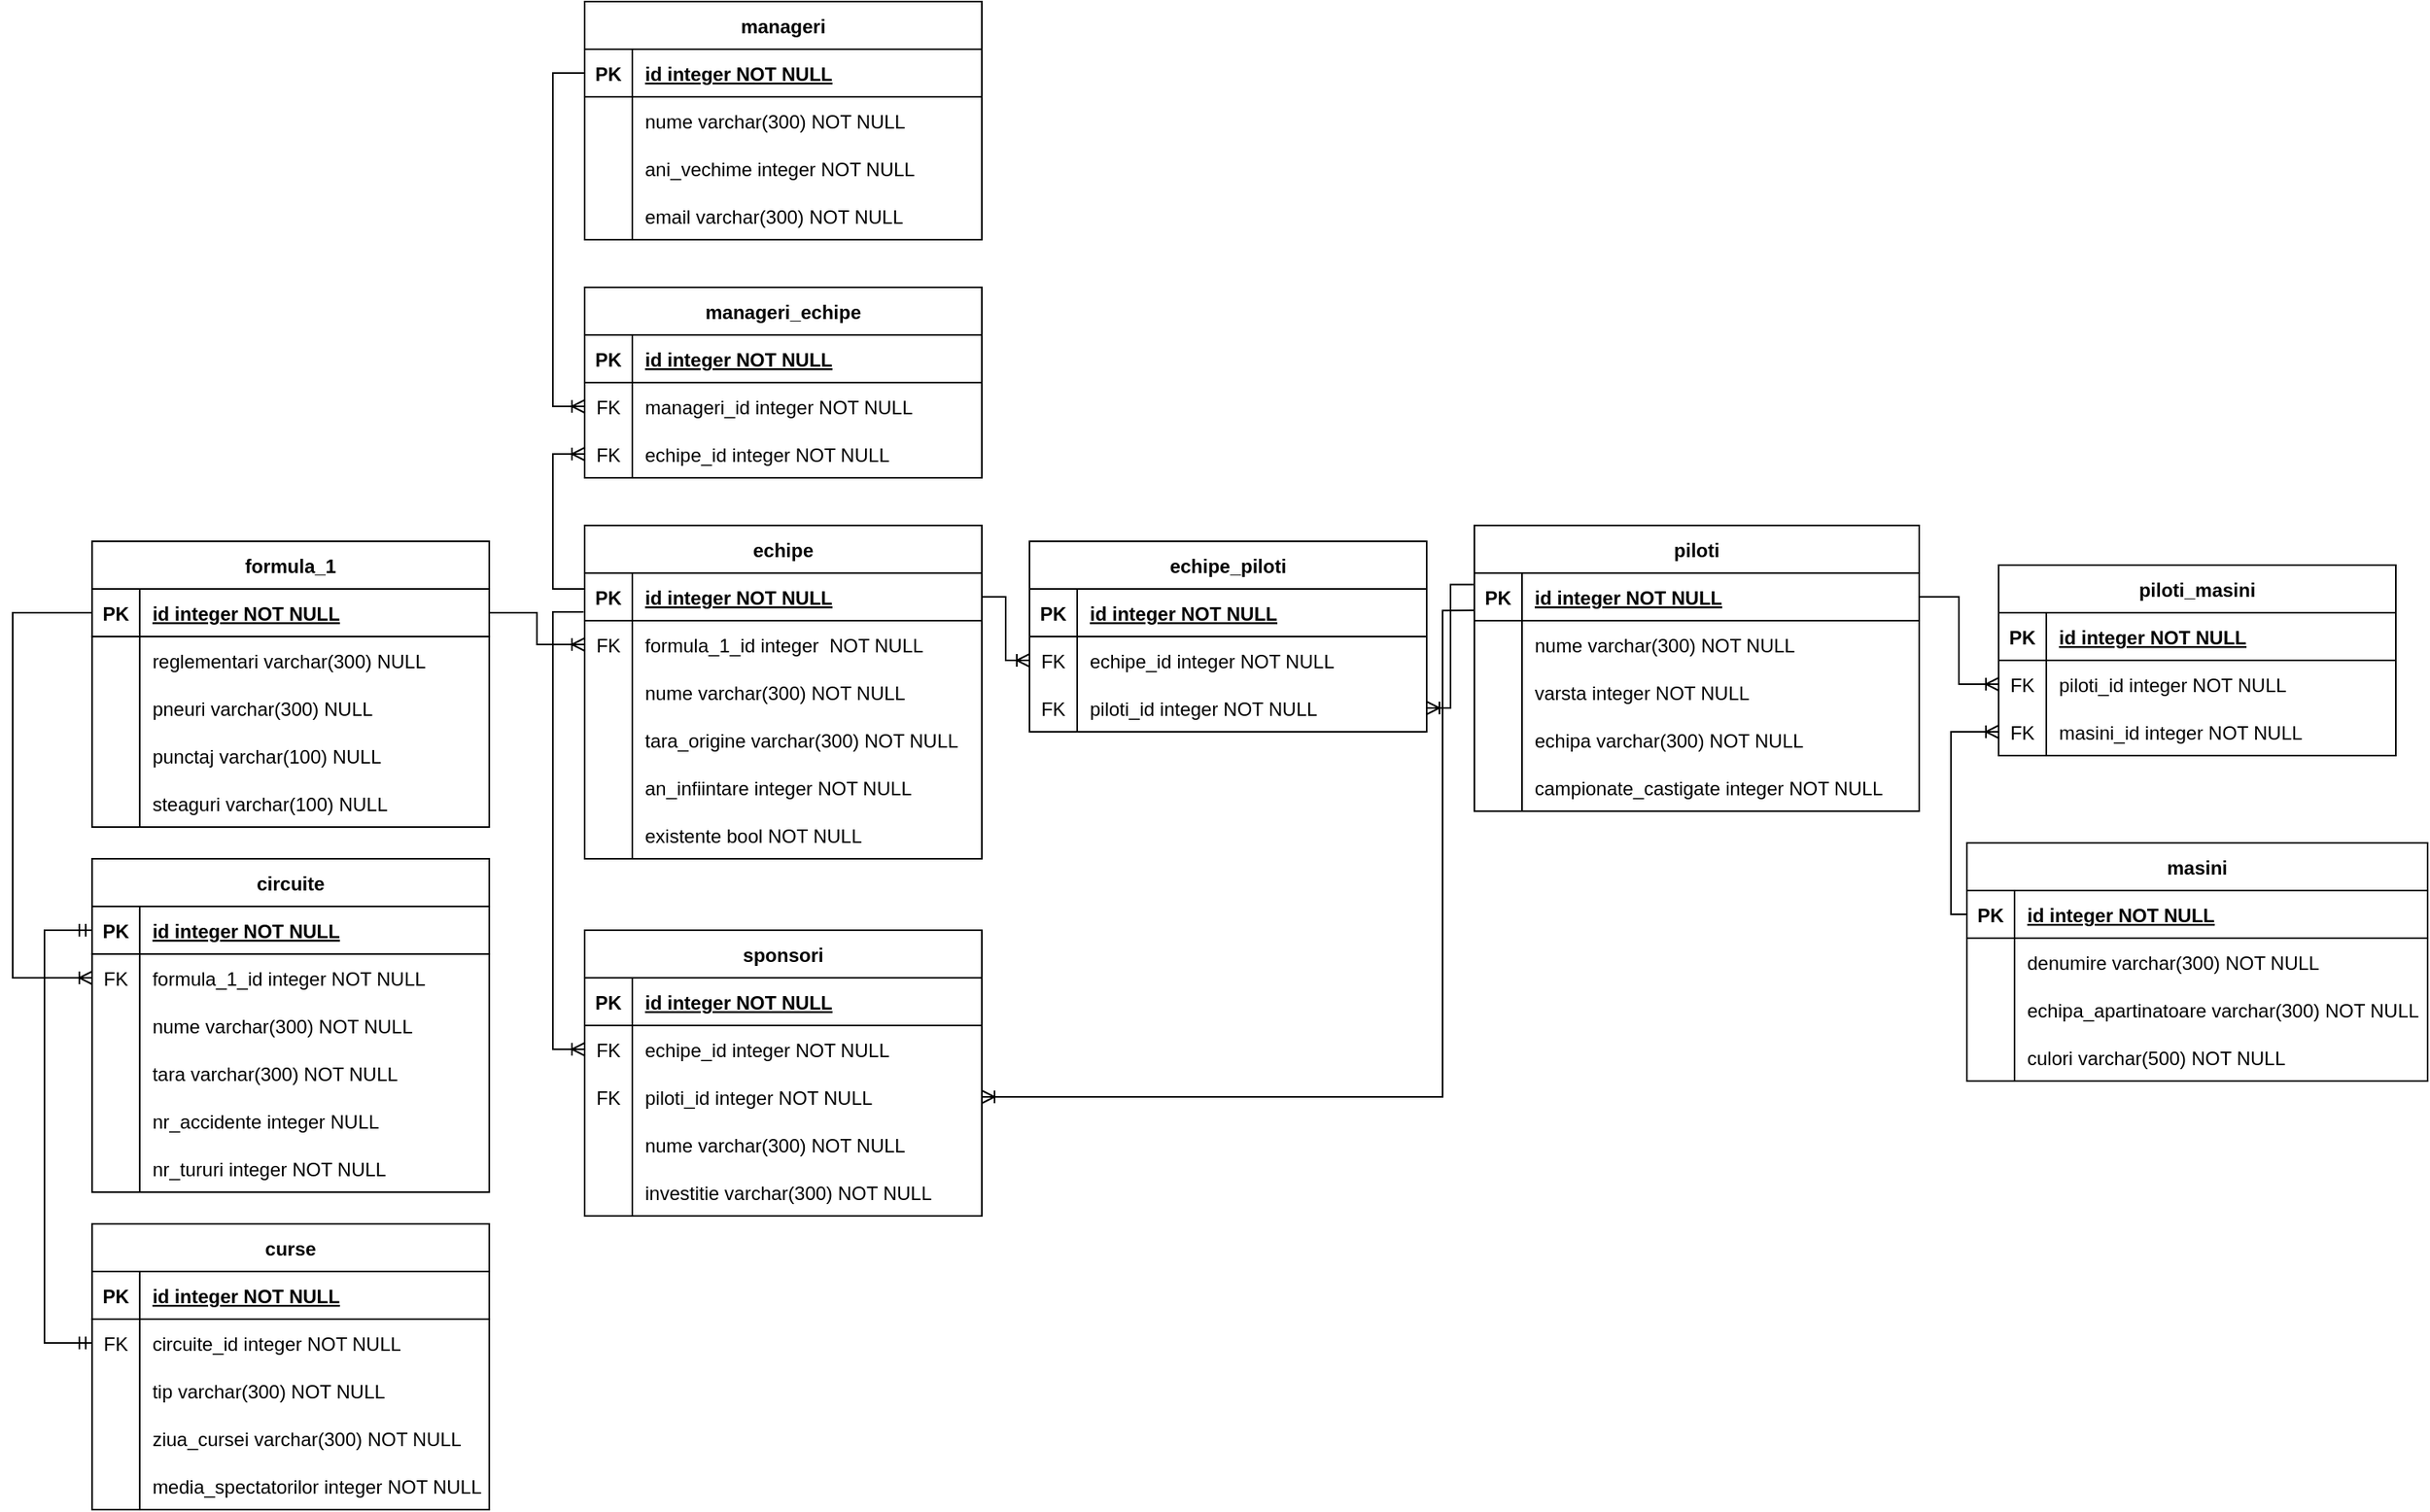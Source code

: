 <mxfile version="22.1.18" type="github">
  <diagram id="R2lEEEUBdFMjLlhIrx00" name="Page-1">
    <mxGraphModel dx="1900" dy="1657" grid="1" gridSize="10" guides="1" tooltips="1" connect="1" arrows="1" fold="1" page="1" pageScale="1" pageWidth="850" pageHeight="1100" math="0" shadow="0" extFonts="Permanent Marker^https://fonts.googleapis.com/css?family=Permanent+Marker">
      <root>
        <mxCell id="0" />
        <mxCell id="1" parent="0" />
        <mxCell id="C-vyLk0tnHw3VtMMgP7b-23" value="formula_1" style="shape=table;startSize=30;container=1;collapsible=1;childLayout=tableLayout;fixedRows=1;rowLines=0;fontStyle=1;align=center;resizeLast=1;" parent="1" vertex="1">
          <mxGeometry x="-30.06" y="40" width="250" height="180" as="geometry" />
        </mxCell>
        <mxCell id="C-vyLk0tnHw3VtMMgP7b-24" value="" style="shape=partialRectangle;collapsible=0;dropTarget=0;pointerEvents=0;fillColor=none;points=[[0,0.5],[1,0.5]];portConstraint=eastwest;top=0;left=0;right=0;bottom=1;" parent="C-vyLk0tnHw3VtMMgP7b-23" vertex="1">
          <mxGeometry y="30" width="250" height="30" as="geometry" />
        </mxCell>
        <mxCell id="C-vyLk0tnHw3VtMMgP7b-25" value="PK" style="shape=partialRectangle;overflow=hidden;connectable=0;fillColor=none;top=0;left=0;bottom=0;right=0;fontStyle=1;" parent="C-vyLk0tnHw3VtMMgP7b-24" vertex="1">
          <mxGeometry width="30" height="30" as="geometry">
            <mxRectangle width="30" height="30" as="alternateBounds" />
          </mxGeometry>
        </mxCell>
        <mxCell id="C-vyLk0tnHw3VtMMgP7b-26" value="id integer NOT NULL" style="shape=partialRectangle;overflow=hidden;connectable=0;fillColor=none;top=0;left=0;bottom=0;right=0;align=left;spacingLeft=6;fontStyle=5;" parent="C-vyLk0tnHw3VtMMgP7b-24" vertex="1">
          <mxGeometry x="30" width="220" height="30" as="geometry">
            <mxRectangle width="220" height="30" as="alternateBounds" />
          </mxGeometry>
        </mxCell>
        <mxCell id="C-vyLk0tnHw3VtMMgP7b-27" value="" style="shape=partialRectangle;collapsible=0;dropTarget=0;pointerEvents=0;fillColor=none;points=[[0,0.5],[1,0.5]];portConstraint=eastwest;top=0;left=0;right=0;bottom=0;" parent="C-vyLk0tnHw3VtMMgP7b-23" vertex="1">
          <mxGeometry y="60" width="250" height="30" as="geometry" />
        </mxCell>
        <mxCell id="C-vyLk0tnHw3VtMMgP7b-28" value="" style="shape=partialRectangle;overflow=hidden;connectable=0;fillColor=none;top=0;left=0;bottom=0;right=0;" parent="C-vyLk0tnHw3VtMMgP7b-27" vertex="1">
          <mxGeometry width="30" height="30" as="geometry">
            <mxRectangle width="30" height="30" as="alternateBounds" />
          </mxGeometry>
        </mxCell>
        <mxCell id="C-vyLk0tnHw3VtMMgP7b-29" value="reglementari varchar(300) NULL" style="shape=partialRectangle;overflow=hidden;connectable=0;fillColor=none;top=0;left=0;bottom=0;right=0;align=left;spacingLeft=6;" parent="C-vyLk0tnHw3VtMMgP7b-27" vertex="1">
          <mxGeometry x="30" width="220" height="30" as="geometry">
            <mxRectangle width="220" height="30" as="alternateBounds" />
          </mxGeometry>
        </mxCell>
        <mxCell id="l8bqu9o9JhWlmnNpNEWK-71" value="" style="shape=partialRectangle;collapsible=0;dropTarget=0;pointerEvents=0;fillColor=none;points=[[0,0.5],[1,0.5]];portConstraint=eastwest;top=0;left=0;right=0;bottom=0;" parent="C-vyLk0tnHw3VtMMgP7b-23" vertex="1">
          <mxGeometry y="90" width="250" height="30" as="geometry" />
        </mxCell>
        <mxCell id="l8bqu9o9JhWlmnNpNEWK-72" value="" style="shape=partialRectangle;overflow=hidden;connectable=0;fillColor=none;top=0;left=0;bottom=0;right=0;" parent="l8bqu9o9JhWlmnNpNEWK-71" vertex="1">
          <mxGeometry width="30" height="30" as="geometry">
            <mxRectangle width="30" height="30" as="alternateBounds" />
          </mxGeometry>
        </mxCell>
        <mxCell id="l8bqu9o9JhWlmnNpNEWK-73" value="pneuri varchar(300) NULL" style="shape=partialRectangle;overflow=hidden;connectable=0;fillColor=none;top=0;left=0;bottom=0;right=0;align=left;spacingLeft=6;" parent="l8bqu9o9JhWlmnNpNEWK-71" vertex="1">
          <mxGeometry x="30" width="220" height="30" as="geometry">
            <mxRectangle width="220" height="30" as="alternateBounds" />
          </mxGeometry>
        </mxCell>
        <mxCell id="l8bqu9o9JhWlmnNpNEWK-74" value="" style="shape=partialRectangle;collapsible=0;dropTarget=0;pointerEvents=0;fillColor=none;points=[[0,0.5],[1,0.5]];portConstraint=eastwest;top=0;left=0;right=0;bottom=0;" parent="C-vyLk0tnHw3VtMMgP7b-23" vertex="1">
          <mxGeometry y="120" width="250" height="30" as="geometry" />
        </mxCell>
        <mxCell id="l8bqu9o9JhWlmnNpNEWK-75" value="" style="shape=partialRectangle;overflow=hidden;connectable=0;fillColor=none;top=0;left=0;bottom=0;right=0;" parent="l8bqu9o9JhWlmnNpNEWK-74" vertex="1">
          <mxGeometry width="30" height="30" as="geometry">
            <mxRectangle width="30" height="30" as="alternateBounds" />
          </mxGeometry>
        </mxCell>
        <mxCell id="l8bqu9o9JhWlmnNpNEWK-76" value="punctaj varchar(100) NULL" style="shape=partialRectangle;overflow=hidden;connectable=0;fillColor=none;top=0;left=0;bottom=0;right=0;align=left;spacingLeft=6;" parent="l8bqu9o9JhWlmnNpNEWK-74" vertex="1">
          <mxGeometry x="30" width="220" height="30" as="geometry">
            <mxRectangle width="220" height="30" as="alternateBounds" />
          </mxGeometry>
        </mxCell>
        <mxCell id="Rph2qDphabY_W-OpgH3--1" value="" style="shape=partialRectangle;collapsible=0;dropTarget=0;pointerEvents=0;fillColor=none;points=[[0,0.5],[1,0.5]];portConstraint=eastwest;top=0;left=0;right=0;bottom=0;" vertex="1" parent="C-vyLk0tnHw3VtMMgP7b-23">
          <mxGeometry y="150" width="250" height="30" as="geometry" />
        </mxCell>
        <mxCell id="Rph2qDphabY_W-OpgH3--2" value="" style="shape=partialRectangle;overflow=hidden;connectable=0;fillColor=none;top=0;left=0;bottom=0;right=0;" vertex="1" parent="Rph2qDphabY_W-OpgH3--1">
          <mxGeometry width="30" height="30" as="geometry">
            <mxRectangle width="30" height="30" as="alternateBounds" />
          </mxGeometry>
        </mxCell>
        <mxCell id="Rph2qDphabY_W-OpgH3--3" value="steaguri varchar(100) NULL" style="shape=partialRectangle;overflow=hidden;connectable=0;fillColor=none;top=0;left=0;bottom=0;right=0;align=left;spacingLeft=6;" vertex="1" parent="Rph2qDphabY_W-OpgH3--1">
          <mxGeometry x="30" width="220" height="30" as="geometry">
            <mxRectangle width="220" height="30" as="alternateBounds" />
          </mxGeometry>
        </mxCell>
        <mxCell id="l8bqu9o9JhWlmnNpNEWK-1" value="echipe" style="shape=table;startSize=30;container=1;collapsible=1;childLayout=tableLayout;fixedRows=1;rowLines=0;fontStyle=1;align=center;resizeLast=1;fillColor=none;" parent="1" vertex="1">
          <mxGeometry x="280" y="30" width="250" height="210" as="geometry" />
        </mxCell>
        <mxCell id="l8bqu9o9JhWlmnNpNEWK-2" value="" style="shape=partialRectangle;collapsible=0;dropTarget=0;pointerEvents=0;fillColor=none;points=[[0,0.5],[1,0.5]];portConstraint=eastwest;top=0;left=0;right=0;bottom=1;" parent="l8bqu9o9JhWlmnNpNEWK-1" vertex="1">
          <mxGeometry y="30" width="250" height="30" as="geometry" />
        </mxCell>
        <mxCell id="l8bqu9o9JhWlmnNpNEWK-3" value="PK" style="shape=partialRectangle;overflow=hidden;connectable=0;fillColor=none;top=0;left=0;bottom=0;right=0;fontStyle=1;" parent="l8bqu9o9JhWlmnNpNEWK-2" vertex="1">
          <mxGeometry width="30" height="30" as="geometry">
            <mxRectangle width="30" height="30" as="alternateBounds" />
          </mxGeometry>
        </mxCell>
        <mxCell id="l8bqu9o9JhWlmnNpNEWK-4" value="id integer NOT NULL" style="shape=partialRectangle;overflow=hidden;connectable=0;fillColor=none;top=0;left=0;bottom=0;right=0;align=left;spacingLeft=6;fontStyle=5;" parent="l8bqu9o9JhWlmnNpNEWK-2" vertex="1">
          <mxGeometry x="30" width="220" height="30" as="geometry">
            <mxRectangle width="220" height="30" as="alternateBounds" />
          </mxGeometry>
        </mxCell>
        <mxCell id="l8bqu9o9JhWlmnNpNEWK-5" value="" style="shape=partialRectangle;collapsible=0;dropTarget=0;pointerEvents=0;fillColor=none;points=[[0,0.5],[1,0.5]];portConstraint=eastwest;top=0;left=0;right=0;bottom=0;" parent="l8bqu9o9JhWlmnNpNEWK-1" vertex="1">
          <mxGeometry y="60" width="250" height="30" as="geometry" />
        </mxCell>
        <mxCell id="l8bqu9o9JhWlmnNpNEWK-6" value="FK" style="shape=partialRectangle;overflow=hidden;connectable=0;top=0;left=0;bottom=0;right=0;perimeterSpacing=0;fillColor=none;labelBorderColor=none;" parent="l8bqu9o9JhWlmnNpNEWK-5" vertex="1">
          <mxGeometry width="30" height="30" as="geometry">
            <mxRectangle width="30" height="30" as="alternateBounds" />
          </mxGeometry>
        </mxCell>
        <mxCell id="l8bqu9o9JhWlmnNpNEWK-7" value="formula_1_id integer  NOT NULL" style="shape=partialRectangle;overflow=hidden;connectable=0;fillColor=none;top=0;left=0;bottom=0;right=0;align=left;spacingLeft=6;" parent="l8bqu9o9JhWlmnNpNEWK-5" vertex="1">
          <mxGeometry x="30" width="220" height="30" as="geometry">
            <mxRectangle width="220" height="30" as="alternateBounds" />
          </mxGeometry>
        </mxCell>
        <mxCell id="l8bqu9o9JhWlmnNpNEWK-83" value="" style="shape=partialRectangle;collapsible=0;dropTarget=0;pointerEvents=0;fillColor=none;points=[[0,0.5],[1,0.5]];portConstraint=eastwest;top=0;left=0;right=0;bottom=0;" parent="l8bqu9o9JhWlmnNpNEWK-1" vertex="1">
          <mxGeometry y="90" width="250" height="30" as="geometry" />
        </mxCell>
        <mxCell id="l8bqu9o9JhWlmnNpNEWK-84" value="" style="shape=partialRectangle;overflow=hidden;connectable=0;fillColor=none;top=0;left=0;bottom=0;right=0;" parent="l8bqu9o9JhWlmnNpNEWK-83" vertex="1">
          <mxGeometry width="30" height="30" as="geometry">
            <mxRectangle width="30" height="30" as="alternateBounds" />
          </mxGeometry>
        </mxCell>
        <mxCell id="l8bqu9o9JhWlmnNpNEWK-85" value="nume varchar(300) NOT NULL" style="shape=partialRectangle;overflow=hidden;connectable=0;fillColor=none;top=0;left=0;bottom=0;right=0;align=left;spacingLeft=6;" parent="l8bqu9o9JhWlmnNpNEWK-83" vertex="1">
          <mxGeometry x="30" width="220" height="30" as="geometry">
            <mxRectangle width="220" height="30" as="alternateBounds" />
          </mxGeometry>
        </mxCell>
        <mxCell id="l8bqu9o9JhWlmnNpNEWK-77" value="" style="shape=partialRectangle;collapsible=0;dropTarget=0;pointerEvents=0;fillColor=none;points=[[0,0.5],[1,0.5]];portConstraint=eastwest;top=0;left=0;right=0;bottom=0;" parent="l8bqu9o9JhWlmnNpNEWK-1" vertex="1">
          <mxGeometry y="120" width="250" height="30" as="geometry" />
        </mxCell>
        <mxCell id="l8bqu9o9JhWlmnNpNEWK-78" value="" style="shape=partialRectangle;overflow=hidden;connectable=0;fillColor=none;top=0;left=0;bottom=0;right=0;" parent="l8bqu9o9JhWlmnNpNEWK-77" vertex="1">
          <mxGeometry width="30" height="30" as="geometry">
            <mxRectangle width="30" height="30" as="alternateBounds" />
          </mxGeometry>
        </mxCell>
        <mxCell id="l8bqu9o9JhWlmnNpNEWK-79" value="tara_origine varchar(300) NOT NULL" style="shape=partialRectangle;overflow=hidden;connectable=0;fillColor=none;top=0;left=0;bottom=0;right=0;align=left;spacingLeft=6;" parent="l8bqu9o9JhWlmnNpNEWK-77" vertex="1">
          <mxGeometry x="30" width="220" height="30" as="geometry">
            <mxRectangle width="220" height="30" as="alternateBounds" />
          </mxGeometry>
        </mxCell>
        <mxCell id="l8bqu9o9JhWlmnNpNEWK-80" value="" style="shape=partialRectangle;collapsible=0;dropTarget=0;pointerEvents=0;fillColor=none;points=[[0,0.5],[1,0.5]];portConstraint=eastwest;top=0;left=0;right=0;bottom=0;" parent="l8bqu9o9JhWlmnNpNEWK-1" vertex="1">
          <mxGeometry y="150" width="250" height="30" as="geometry" />
        </mxCell>
        <mxCell id="l8bqu9o9JhWlmnNpNEWK-81" value="" style="shape=partialRectangle;overflow=hidden;connectable=0;fillColor=none;top=0;left=0;bottom=0;right=0;" parent="l8bqu9o9JhWlmnNpNEWK-80" vertex="1">
          <mxGeometry width="30" height="30" as="geometry">
            <mxRectangle width="30" height="30" as="alternateBounds" />
          </mxGeometry>
        </mxCell>
        <mxCell id="l8bqu9o9JhWlmnNpNEWK-82" value="an_infiintare integer NOT NULL" style="shape=partialRectangle;overflow=hidden;connectable=0;fillColor=none;top=0;left=0;bottom=0;right=0;align=left;spacingLeft=6;" parent="l8bqu9o9JhWlmnNpNEWK-80" vertex="1">
          <mxGeometry x="30" width="220" height="30" as="geometry">
            <mxRectangle width="220" height="30" as="alternateBounds" />
          </mxGeometry>
        </mxCell>
        <mxCell id="l8bqu9o9JhWlmnNpNEWK-121" value="" style="shape=partialRectangle;collapsible=0;dropTarget=0;pointerEvents=0;fillColor=none;points=[[0,0.5],[1,0.5]];portConstraint=eastwest;top=0;left=0;right=0;bottom=0;" parent="l8bqu9o9JhWlmnNpNEWK-1" vertex="1">
          <mxGeometry y="180" width="250" height="30" as="geometry" />
        </mxCell>
        <mxCell id="l8bqu9o9JhWlmnNpNEWK-122" value="" style="shape=partialRectangle;overflow=hidden;connectable=0;fillColor=none;top=0;left=0;bottom=0;right=0;" parent="l8bqu9o9JhWlmnNpNEWK-121" vertex="1">
          <mxGeometry width="30" height="30" as="geometry">
            <mxRectangle width="30" height="30" as="alternateBounds" />
          </mxGeometry>
        </mxCell>
        <mxCell id="l8bqu9o9JhWlmnNpNEWK-123" value="existente bool NOT NULL" style="shape=partialRectangle;overflow=hidden;connectable=0;fillColor=none;top=0;left=0;bottom=0;right=0;align=left;spacingLeft=6;" parent="l8bqu9o9JhWlmnNpNEWK-121" vertex="1">
          <mxGeometry x="30" width="220" height="30" as="geometry">
            <mxRectangle width="220" height="30" as="alternateBounds" />
          </mxGeometry>
        </mxCell>
        <mxCell id="l8bqu9o9JhWlmnNpNEWK-8" value="echipe_piloti" style="shape=table;startSize=30;container=1;collapsible=1;childLayout=tableLayout;fixedRows=1;rowLines=0;fontStyle=1;align=center;resizeLast=1;" parent="1" vertex="1">
          <mxGeometry x="560" y="40" width="250" height="120" as="geometry" />
        </mxCell>
        <mxCell id="l8bqu9o9JhWlmnNpNEWK-9" value="" style="shape=partialRectangle;collapsible=0;dropTarget=0;pointerEvents=0;fillColor=none;points=[[0,0.5],[1,0.5]];portConstraint=eastwest;top=0;left=0;right=0;bottom=1;" parent="l8bqu9o9JhWlmnNpNEWK-8" vertex="1">
          <mxGeometry y="30" width="250" height="30" as="geometry" />
        </mxCell>
        <mxCell id="l8bqu9o9JhWlmnNpNEWK-10" value="PK" style="shape=partialRectangle;overflow=hidden;connectable=0;fillColor=none;top=0;left=0;bottom=0;right=0;fontStyle=1;" parent="l8bqu9o9JhWlmnNpNEWK-9" vertex="1">
          <mxGeometry width="30" height="30" as="geometry">
            <mxRectangle width="30" height="30" as="alternateBounds" />
          </mxGeometry>
        </mxCell>
        <mxCell id="l8bqu9o9JhWlmnNpNEWK-11" value="id integer NOT NULL" style="shape=partialRectangle;overflow=hidden;connectable=0;fillColor=none;top=0;left=0;bottom=0;right=0;align=left;spacingLeft=6;fontStyle=5;" parent="l8bqu9o9JhWlmnNpNEWK-9" vertex="1">
          <mxGeometry x="30" width="220" height="30" as="geometry">
            <mxRectangle width="220" height="30" as="alternateBounds" />
          </mxGeometry>
        </mxCell>
        <mxCell id="l8bqu9o9JhWlmnNpNEWK-12" value="" style="shape=partialRectangle;collapsible=0;dropTarget=0;pointerEvents=0;fillColor=none;points=[[0,0.5],[1,0.5]];portConstraint=eastwest;top=0;left=0;right=0;bottom=0;" parent="l8bqu9o9JhWlmnNpNEWK-8" vertex="1">
          <mxGeometry y="60" width="250" height="30" as="geometry" />
        </mxCell>
        <mxCell id="l8bqu9o9JhWlmnNpNEWK-13" value="FK" style="shape=partialRectangle;overflow=hidden;connectable=0;fillColor=none;top=0;left=0;bottom=0;right=0;" parent="l8bqu9o9JhWlmnNpNEWK-12" vertex="1">
          <mxGeometry width="30" height="30" as="geometry">
            <mxRectangle width="30" height="30" as="alternateBounds" />
          </mxGeometry>
        </mxCell>
        <mxCell id="l8bqu9o9JhWlmnNpNEWK-14" value="echipe_id integer NOT NULL" style="shape=partialRectangle;overflow=hidden;connectable=0;fillColor=none;top=0;left=0;bottom=0;right=0;align=left;spacingLeft=6;" parent="l8bqu9o9JhWlmnNpNEWK-12" vertex="1">
          <mxGeometry x="30" width="220" height="30" as="geometry">
            <mxRectangle width="220" height="30" as="alternateBounds" />
          </mxGeometry>
        </mxCell>
        <mxCell id="l8bqu9o9JhWlmnNpNEWK-87" value="" style="shape=partialRectangle;collapsible=0;dropTarget=0;pointerEvents=0;fillColor=none;points=[[0,0.5],[1,0.5]];portConstraint=eastwest;top=0;left=0;right=0;bottom=0;strokeWidth=1;" parent="l8bqu9o9JhWlmnNpNEWK-8" vertex="1">
          <mxGeometry y="90" width="250" height="30" as="geometry" />
        </mxCell>
        <mxCell id="l8bqu9o9JhWlmnNpNEWK-88" value="FK" style="shape=partialRectangle;overflow=hidden;connectable=0;fillColor=none;top=0;left=0;bottom=0;right=0;" parent="l8bqu9o9JhWlmnNpNEWK-87" vertex="1">
          <mxGeometry width="30" height="30" as="geometry">
            <mxRectangle width="30" height="30" as="alternateBounds" />
          </mxGeometry>
        </mxCell>
        <mxCell id="l8bqu9o9JhWlmnNpNEWK-89" value="piloti_id integer NOT NULL" style="shape=partialRectangle;overflow=hidden;connectable=0;fillColor=none;top=0;left=0;bottom=0;right=0;align=left;spacingLeft=6;" parent="l8bqu9o9JhWlmnNpNEWK-87" vertex="1">
          <mxGeometry x="30" width="220" height="30" as="geometry">
            <mxRectangle width="220" height="30" as="alternateBounds" />
          </mxGeometry>
        </mxCell>
        <mxCell id="l8bqu9o9JhWlmnNpNEWK-15" value="piloti" style="shape=table;startSize=30;container=1;collapsible=1;childLayout=tableLayout;fixedRows=1;rowLines=0;fontStyle=1;align=center;resizeLast=1;" parent="1" vertex="1">
          <mxGeometry x="840" y="30" width="280" height="180" as="geometry" />
        </mxCell>
        <mxCell id="l8bqu9o9JhWlmnNpNEWK-16" value="" style="shape=partialRectangle;collapsible=0;dropTarget=0;pointerEvents=0;fillColor=none;points=[[0,0.5],[1,0.5]];portConstraint=eastwest;top=0;left=0;right=0;bottom=1;" parent="l8bqu9o9JhWlmnNpNEWK-15" vertex="1">
          <mxGeometry y="30" width="280" height="30" as="geometry" />
        </mxCell>
        <mxCell id="l8bqu9o9JhWlmnNpNEWK-17" value="PK" style="shape=partialRectangle;overflow=hidden;connectable=0;fillColor=none;top=0;left=0;bottom=0;right=0;fontStyle=1;" parent="l8bqu9o9JhWlmnNpNEWK-16" vertex="1">
          <mxGeometry width="30" height="30" as="geometry">
            <mxRectangle width="30" height="30" as="alternateBounds" />
          </mxGeometry>
        </mxCell>
        <mxCell id="l8bqu9o9JhWlmnNpNEWK-18" value="id integer NOT NULL" style="shape=partialRectangle;overflow=hidden;connectable=0;fillColor=none;top=0;left=0;bottom=0;right=0;align=left;spacingLeft=6;fontStyle=5;" parent="l8bqu9o9JhWlmnNpNEWK-16" vertex="1">
          <mxGeometry x="30" width="250" height="30" as="geometry">
            <mxRectangle width="250" height="30" as="alternateBounds" />
          </mxGeometry>
        </mxCell>
        <mxCell id="l8bqu9o9JhWlmnNpNEWK-19" value="" style="shape=partialRectangle;collapsible=0;dropTarget=0;pointerEvents=0;fillColor=none;points=[[0,0.5],[1,0.5]];portConstraint=eastwest;top=0;left=0;right=0;bottom=0;" parent="l8bqu9o9JhWlmnNpNEWK-15" vertex="1">
          <mxGeometry y="60" width="280" height="30" as="geometry" />
        </mxCell>
        <mxCell id="l8bqu9o9JhWlmnNpNEWK-20" value="" style="shape=partialRectangle;overflow=hidden;connectable=0;fillColor=none;top=0;left=0;bottom=0;right=0;" parent="l8bqu9o9JhWlmnNpNEWK-19" vertex="1">
          <mxGeometry width="30" height="30" as="geometry">
            <mxRectangle width="30" height="30" as="alternateBounds" />
          </mxGeometry>
        </mxCell>
        <mxCell id="l8bqu9o9JhWlmnNpNEWK-21" value="nume varchar(300) NOT NULL" style="shape=partialRectangle;overflow=hidden;connectable=0;fillColor=none;top=0;left=0;bottom=0;right=0;align=left;spacingLeft=6;" parent="l8bqu9o9JhWlmnNpNEWK-19" vertex="1">
          <mxGeometry x="30" width="250" height="30" as="geometry">
            <mxRectangle width="250" height="30" as="alternateBounds" />
          </mxGeometry>
        </mxCell>
        <mxCell id="l8bqu9o9JhWlmnNpNEWK-91" value="" style="shape=partialRectangle;collapsible=0;dropTarget=0;pointerEvents=0;fillColor=none;points=[[0,0.5],[1,0.5]];portConstraint=eastwest;top=0;left=0;right=0;bottom=0;" parent="l8bqu9o9JhWlmnNpNEWK-15" vertex="1">
          <mxGeometry y="90" width="280" height="30" as="geometry" />
        </mxCell>
        <mxCell id="l8bqu9o9JhWlmnNpNEWK-92" value="" style="shape=partialRectangle;overflow=hidden;connectable=0;fillColor=none;top=0;left=0;bottom=0;right=0;" parent="l8bqu9o9JhWlmnNpNEWK-91" vertex="1">
          <mxGeometry width="30" height="30" as="geometry">
            <mxRectangle width="30" height="30" as="alternateBounds" />
          </mxGeometry>
        </mxCell>
        <mxCell id="l8bqu9o9JhWlmnNpNEWK-93" value="varsta integer NOT NULL" style="shape=partialRectangle;overflow=hidden;connectable=0;fillColor=none;top=0;left=0;bottom=0;right=0;align=left;spacingLeft=6;" parent="l8bqu9o9JhWlmnNpNEWK-91" vertex="1">
          <mxGeometry x="30" width="250" height="30" as="geometry">
            <mxRectangle width="250" height="30" as="alternateBounds" />
          </mxGeometry>
        </mxCell>
        <mxCell id="l8bqu9o9JhWlmnNpNEWK-94" value="" style="shape=partialRectangle;collapsible=0;dropTarget=0;pointerEvents=0;fillColor=none;points=[[0,0.5],[1,0.5]];portConstraint=eastwest;top=0;left=0;right=0;bottom=0;" parent="l8bqu9o9JhWlmnNpNEWK-15" vertex="1">
          <mxGeometry y="120" width="280" height="30" as="geometry" />
        </mxCell>
        <mxCell id="l8bqu9o9JhWlmnNpNEWK-95" value="" style="shape=partialRectangle;overflow=hidden;connectable=0;fillColor=none;top=0;left=0;bottom=0;right=0;" parent="l8bqu9o9JhWlmnNpNEWK-94" vertex="1">
          <mxGeometry width="30" height="30" as="geometry">
            <mxRectangle width="30" height="30" as="alternateBounds" />
          </mxGeometry>
        </mxCell>
        <mxCell id="l8bqu9o9JhWlmnNpNEWK-96" value="echipa varchar(300) NOT NULL" style="shape=partialRectangle;overflow=hidden;connectable=0;fillColor=none;top=0;left=0;bottom=0;right=0;align=left;spacingLeft=6;" parent="l8bqu9o9JhWlmnNpNEWK-94" vertex="1">
          <mxGeometry x="30" width="250" height="30" as="geometry">
            <mxRectangle width="250" height="30" as="alternateBounds" />
          </mxGeometry>
        </mxCell>
        <mxCell id="l8bqu9o9JhWlmnNpNEWK-97" value="" style="shape=partialRectangle;collapsible=0;dropTarget=0;pointerEvents=0;fillColor=none;points=[[0,0.5],[1,0.5]];portConstraint=eastwest;top=0;left=0;right=0;bottom=0;" parent="l8bqu9o9JhWlmnNpNEWK-15" vertex="1">
          <mxGeometry y="150" width="280" height="30" as="geometry" />
        </mxCell>
        <mxCell id="l8bqu9o9JhWlmnNpNEWK-98" value="" style="shape=partialRectangle;overflow=hidden;connectable=0;fillColor=none;top=0;left=0;bottom=0;right=0;" parent="l8bqu9o9JhWlmnNpNEWK-97" vertex="1">
          <mxGeometry width="30" height="30" as="geometry">
            <mxRectangle width="30" height="30" as="alternateBounds" />
          </mxGeometry>
        </mxCell>
        <mxCell id="l8bqu9o9JhWlmnNpNEWK-99" value="campionate_castigate integer NOT NULL" style="shape=partialRectangle;overflow=hidden;connectable=0;fillColor=none;top=0;left=0;bottom=0;right=0;align=left;spacingLeft=6;" parent="l8bqu9o9JhWlmnNpNEWK-97" vertex="1">
          <mxGeometry x="30" width="250" height="30" as="geometry">
            <mxRectangle width="250" height="30" as="alternateBounds" />
          </mxGeometry>
        </mxCell>
        <mxCell id="l8bqu9o9JhWlmnNpNEWK-22" value="piloti_masini" style="shape=table;startSize=30;container=1;collapsible=1;childLayout=tableLayout;fixedRows=1;rowLines=0;fontStyle=1;align=center;resizeLast=1;" parent="1" vertex="1">
          <mxGeometry x="1170" y="55" width="250" height="120" as="geometry" />
        </mxCell>
        <mxCell id="l8bqu9o9JhWlmnNpNEWK-23" value="" style="shape=partialRectangle;collapsible=0;dropTarget=0;pointerEvents=0;fillColor=none;points=[[0,0.5],[1,0.5]];portConstraint=eastwest;top=0;left=0;right=0;bottom=1;" parent="l8bqu9o9JhWlmnNpNEWK-22" vertex="1">
          <mxGeometry y="30" width="250" height="30" as="geometry" />
        </mxCell>
        <mxCell id="l8bqu9o9JhWlmnNpNEWK-24" value="PK" style="shape=partialRectangle;overflow=hidden;connectable=0;fillColor=none;top=0;left=0;bottom=0;right=0;fontStyle=1;" parent="l8bqu9o9JhWlmnNpNEWK-23" vertex="1">
          <mxGeometry width="30" height="30" as="geometry">
            <mxRectangle width="30" height="30" as="alternateBounds" />
          </mxGeometry>
        </mxCell>
        <mxCell id="l8bqu9o9JhWlmnNpNEWK-25" value="id integer NOT NULL" style="shape=partialRectangle;overflow=hidden;connectable=0;fillColor=none;top=0;left=0;bottom=0;right=0;align=left;spacingLeft=6;fontStyle=5;" parent="l8bqu9o9JhWlmnNpNEWK-23" vertex="1">
          <mxGeometry x="30" width="220" height="30" as="geometry">
            <mxRectangle width="220" height="30" as="alternateBounds" />
          </mxGeometry>
        </mxCell>
        <mxCell id="l8bqu9o9JhWlmnNpNEWK-26" value="" style="shape=partialRectangle;collapsible=0;dropTarget=0;pointerEvents=0;fillColor=none;points=[[0,0.5],[1,0.5]];portConstraint=eastwest;top=0;left=0;right=0;bottom=0;" parent="l8bqu9o9JhWlmnNpNEWK-22" vertex="1">
          <mxGeometry y="60" width="250" height="30" as="geometry" />
        </mxCell>
        <mxCell id="l8bqu9o9JhWlmnNpNEWK-27" value="FK" style="shape=partialRectangle;overflow=hidden;connectable=0;fillColor=none;top=0;left=0;bottom=0;right=0;" parent="l8bqu9o9JhWlmnNpNEWK-26" vertex="1">
          <mxGeometry width="30" height="30" as="geometry">
            <mxRectangle width="30" height="30" as="alternateBounds" />
          </mxGeometry>
        </mxCell>
        <mxCell id="l8bqu9o9JhWlmnNpNEWK-28" value="piloti_id integer NOT NULL" style="shape=partialRectangle;overflow=hidden;connectable=0;fillColor=none;top=0;left=0;bottom=0;right=0;align=left;spacingLeft=6;" parent="l8bqu9o9JhWlmnNpNEWK-26" vertex="1">
          <mxGeometry x="30" width="220" height="30" as="geometry">
            <mxRectangle width="220" height="30" as="alternateBounds" />
          </mxGeometry>
        </mxCell>
        <mxCell id="l8bqu9o9JhWlmnNpNEWK-115" value="" style="shape=partialRectangle;collapsible=0;dropTarget=0;pointerEvents=0;fillColor=none;points=[[0,0.5],[1,0.5]];portConstraint=eastwest;top=0;left=0;right=0;bottom=0;" parent="l8bqu9o9JhWlmnNpNEWK-22" vertex="1">
          <mxGeometry y="90" width="250" height="30" as="geometry" />
        </mxCell>
        <mxCell id="l8bqu9o9JhWlmnNpNEWK-116" value="FK" style="shape=partialRectangle;overflow=hidden;connectable=0;fillColor=none;top=0;left=0;bottom=0;right=0;" parent="l8bqu9o9JhWlmnNpNEWK-115" vertex="1">
          <mxGeometry width="30" height="30" as="geometry">
            <mxRectangle width="30" height="30" as="alternateBounds" />
          </mxGeometry>
        </mxCell>
        <mxCell id="l8bqu9o9JhWlmnNpNEWK-117" value="masini_id integer NOT NULL" style="shape=partialRectangle;overflow=hidden;connectable=0;fillColor=none;top=0;left=0;bottom=0;right=0;align=left;spacingLeft=6;" parent="l8bqu9o9JhWlmnNpNEWK-115" vertex="1">
          <mxGeometry x="30" width="220" height="30" as="geometry">
            <mxRectangle width="220" height="30" as="alternateBounds" />
          </mxGeometry>
        </mxCell>
        <mxCell id="l8bqu9o9JhWlmnNpNEWK-29" value="masini" style="shape=table;startSize=30;container=1;collapsible=1;childLayout=tableLayout;fixedRows=1;rowLines=0;fontStyle=1;align=center;resizeLast=1;" parent="1" vertex="1">
          <mxGeometry x="1150" y="230" width="290" height="150" as="geometry" />
        </mxCell>
        <mxCell id="l8bqu9o9JhWlmnNpNEWK-30" value="" style="shape=partialRectangle;collapsible=0;dropTarget=0;pointerEvents=0;fillColor=none;points=[[0,0.5],[1,0.5]];portConstraint=eastwest;top=0;left=0;right=0;bottom=1;" parent="l8bqu9o9JhWlmnNpNEWK-29" vertex="1">
          <mxGeometry y="30" width="290" height="30" as="geometry" />
        </mxCell>
        <mxCell id="l8bqu9o9JhWlmnNpNEWK-31" value="PK" style="shape=partialRectangle;overflow=hidden;connectable=0;fillColor=none;top=0;left=0;bottom=0;right=0;fontStyle=1;" parent="l8bqu9o9JhWlmnNpNEWK-30" vertex="1">
          <mxGeometry width="30" height="30" as="geometry">
            <mxRectangle width="30" height="30" as="alternateBounds" />
          </mxGeometry>
        </mxCell>
        <mxCell id="l8bqu9o9JhWlmnNpNEWK-32" value="id integer NOT NULL" style="shape=partialRectangle;overflow=hidden;connectable=0;fillColor=none;top=0;left=0;bottom=0;right=0;align=left;spacingLeft=6;fontStyle=5;" parent="l8bqu9o9JhWlmnNpNEWK-30" vertex="1">
          <mxGeometry x="30" width="260" height="30" as="geometry">
            <mxRectangle width="260" height="30" as="alternateBounds" />
          </mxGeometry>
        </mxCell>
        <mxCell id="l8bqu9o9JhWlmnNpNEWK-33" value="" style="shape=partialRectangle;collapsible=0;dropTarget=0;pointerEvents=0;fillColor=none;points=[[0,0.5],[1,0.5]];portConstraint=eastwest;top=0;left=0;right=0;bottom=0;" parent="l8bqu9o9JhWlmnNpNEWK-29" vertex="1">
          <mxGeometry y="60" width="290" height="30" as="geometry" />
        </mxCell>
        <mxCell id="l8bqu9o9JhWlmnNpNEWK-34" value="" style="shape=partialRectangle;overflow=hidden;connectable=0;fillColor=none;top=0;left=0;bottom=0;right=0;" parent="l8bqu9o9JhWlmnNpNEWK-33" vertex="1">
          <mxGeometry width="30" height="30" as="geometry">
            <mxRectangle width="30" height="30" as="alternateBounds" />
          </mxGeometry>
        </mxCell>
        <mxCell id="l8bqu9o9JhWlmnNpNEWK-35" value="denumire varchar(300) NOT NULL" style="shape=partialRectangle;overflow=hidden;connectable=0;fillColor=none;top=0;left=0;bottom=0;right=0;align=left;spacingLeft=6;" parent="l8bqu9o9JhWlmnNpNEWK-33" vertex="1">
          <mxGeometry x="30" width="260" height="30" as="geometry">
            <mxRectangle width="260" height="30" as="alternateBounds" />
          </mxGeometry>
        </mxCell>
        <mxCell id="l8bqu9o9JhWlmnNpNEWK-118" value="" style="shape=partialRectangle;collapsible=0;dropTarget=0;pointerEvents=0;fillColor=none;points=[[0,0.5],[1,0.5]];portConstraint=eastwest;top=0;left=0;right=0;bottom=0;" parent="l8bqu9o9JhWlmnNpNEWK-29" vertex="1">
          <mxGeometry y="90" width="290" height="30" as="geometry" />
        </mxCell>
        <mxCell id="l8bqu9o9JhWlmnNpNEWK-119" value="" style="shape=partialRectangle;overflow=hidden;connectable=0;fillColor=none;top=0;left=0;bottom=0;right=0;" parent="l8bqu9o9JhWlmnNpNEWK-118" vertex="1">
          <mxGeometry width="30" height="30" as="geometry">
            <mxRectangle width="30" height="30" as="alternateBounds" />
          </mxGeometry>
        </mxCell>
        <mxCell id="l8bqu9o9JhWlmnNpNEWK-120" value="echipa_apartinatoare varchar(300) NOT NULL" style="shape=partialRectangle;overflow=hidden;connectable=0;fillColor=none;top=0;left=0;bottom=0;right=0;align=left;spacingLeft=6;" parent="l8bqu9o9JhWlmnNpNEWK-118" vertex="1">
          <mxGeometry x="30" width="260" height="30" as="geometry">
            <mxRectangle width="260" height="30" as="alternateBounds" />
          </mxGeometry>
        </mxCell>
        <mxCell id="l8bqu9o9JhWlmnNpNEWK-127" value="" style="shape=partialRectangle;collapsible=0;dropTarget=0;pointerEvents=0;fillColor=none;points=[[0,0.5],[1,0.5]];portConstraint=eastwest;top=0;left=0;right=0;bottom=0;" parent="l8bqu9o9JhWlmnNpNEWK-29" vertex="1">
          <mxGeometry y="120" width="290" height="30" as="geometry" />
        </mxCell>
        <mxCell id="l8bqu9o9JhWlmnNpNEWK-128" value="" style="shape=partialRectangle;overflow=hidden;connectable=0;fillColor=none;top=0;left=0;bottom=0;right=0;" parent="l8bqu9o9JhWlmnNpNEWK-127" vertex="1">
          <mxGeometry width="30" height="30" as="geometry">
            <mxRectangle width="30" height="30" as="alternateBounds" />
          </mxGeometry>
        </mxCell>
        <mxCell id="l8bqu9o9JhWlmnNpNEWK-129" value="culori varchar(500) NOT NULL" style="shape=partialRectangle;overflow=hidden;connectable=0;fillColor=none;top=0;left=0;bottom=0;right=0;align=left;spacingLeft=6;" parent="l8bqu9o9JhWlmnNpNEWK-127" vertex="1">
          <mxGeometry x="30" width="260" height="30" as="geometry">
            <mxRectangle width="260" height="30" as="alternateBounds" />
          </mxGeometry>
        </mxCell>
        <mxCell id="l8bqu9o9JhWlmnNpNEWK-36" value="manageri_echipe" style="shape=table;startSize=30;container=1;collapsible=1;childLayout=tableLayout;fixedRows=1;rowLines=0;fontStyle=1;align=center;resizeLast=1;" parent="1" vertex="1">
          <mxGeometry x="280" y="-120" width="250" height="120" as="geometry" />
        </mxCell>
        <mxCell id="l8bqu9o9JhWlmnNpNEWK-37" value="" style="shape=partialRectangle;collapsible=0;dropTarget=0;pointerEvents=0;fillColor=none;points=[[0,0.5],[1,0.5]];portConstraint=eastwest;top=0;left=0;right=0;bottom=1;" parent="l8bqu9o9JhWlmnNpNEWK-36" vertex="1">
          <mxGeometry y="30" width="250" height="30" as="geometry" />
        </mxCell>
        <mxCell id="l8bqu9o9JhWlmnNpNEWK-38" value="PK" style="shape=partialRectangle;overflow=hidden;connectable=0;fillColor=none;top=0;left=0;bottom=0;right=0;fontStyle=1;" parent="l8bqu9o9JhWlmnNpNEWK-37" vertex="1">
          <mxGeometry width="30" height="30" as="geometry">
            <mxRectangle width="30" height="30" as="alternateBounds" />
          </mxGeometry>
        </mxCell>
        <mxCell id="l8bqu9o9JhWlmnNpNEWK-39" value="id integer NOT NULL" style="shape=partialRectangle;overflow=hidden;connectable=0;fillColor=none;top=0;left=0;bottom=0;right=0;align=left;spacingLeft=6;fontStyle=5;" parent="l8bqu9o9JhWlmnNpNEWK-37" vertex="1">
          <mxGeometry x="30" width="220" height="30" as="geometry">
            <mxRectangle width="220" height="30" as="alternateBounds" />
          </mxGeometry>
        </mxCell>
        <mxCell id="l8bqu9o9JhWlmnNpNEWK-40" value="" style="shape=partialRectangle;collapsible=0;dropTarget=0;pointerEvents=0;fillColor=none;points=[[0,0.5],[1,0.5]];portConstraint=eastwest;top=0;left=0;right=0;bottom=0;" parent="l8bqu9o9JhWlmnNpNEWK-36" vertex="1">
          <mxGeometry y="60" width="250" height="30" as="geometry" />
        </mxCell>
        <mxCell id="l8bqu9o9JhWlmnNpNEWK-41" value="FK" style="shape=partialRectangle;overflow=hidden;connectable=0;fillColor=none;top=0;left=0;bottom=0;right=0;" parent="l8bqu9o9JhWlmnNpNEWK-40" vertex="1">
          <mxGeometry width="30" height="30" as="geometry">
            <mxRectangle width="30" height="30" as="alternateBounds" />
          </mxGeometry>
        </mxCell>
        <mxCell id="l8bqu9o9JhWlmnNpNEWK-42" value="manageri_id integer NOT NULL" style="shape=partialRectangle;overflow=hidden;connectable=0;fillColor=none;top=0;left=0;bottom=0;right=0;align=left;spacingLeft=6;" parent="l8bqu9o9JhWlmnNpNEWK-40" vertex="1">
          <mxGeometry x="30" width="220" height="30" as="geometry">
            <mxRectangle width="220" height="30" as="alternateBounds" />
          </mxGeometry>
        </mxCell>
        <mxCell id="l8bqu9o9JhWlmnNpNEWK-110" value="" style="shape=partialRectangle;collapsible=0;dropTarget=0;pointerEvents=0;fillColor=none;points=[[0,0.5],[1,0.5]];portConstraint=eastwest;top=0;left=0;right=0;bottom=0;" parent="l8bqu9o9JhWlmnNpNEWK-36" vertex="1">
          <mxGeometry y="90" width="250" height="30" as="geometry" />
        </mxCell>
        <mxCell id="l8bqu9o9JhWlmnNpNEWK-111" value="FK" style="shape=partialRectangle;overflow=hidden;connectable=0;fillColor=none;top=0;left=0;bottom=0;right=0;" parent="l8bqu9o9JhWlmnNpNEWK-110" vertex="1">
          <mxGeometry width="30" height="30" as="geometry">
            <mxRectangle width="30" height="30" as="alternateBounds" />
          </mxGeometry>
        </mxCell>
        <mxCell id="l8bqu9o9JhWlmnNpNEWK-112" value="echipe_id integer NOT NULL" style="shape=partialRectangle;overflow=hidden;connectable=0;fillColor=none;top=0;left=0;bottom=0;right=0;align=left;spacingLeft=6;" parent="l8bqu9o9JhWlmnNpNEWK-110" vertex="1">
          <mxGeometry x="30" width="220" height="30" as="geometry">
            <mxRectangle width="220" height="30" as="alternateBounds" />
          </mxGeometry>
        </mxCell>
        <mxCell id="l8bqu9o9JhWlmnNpNEWK-43" value="manageri" style="shape=table;startSize=30;container=1;collapsible=1;childLayout=tableLayout;fixedRows=1;rowLines=0;fontStyle=1;align=center;resizeLast=1;" parent="1" vertex="1">
          <mxGeometry x="280" y="-300" width="250" height="150" as="geometry" />
        </mxCell>
        <mxCell id="l8bqu9o9JhWlmnNpNEWK-44" value="" style="shape=partialRectangle;collapsible=0;dropTarget=0;pointerEvents=0;fillColor=none;points=[[0,0.5],[1,0.5]];portConstraint=eastwest;top=0;left=0;right=0;bottom=1;" parent="l8bqu9o9JhWlmnNpNEWK-43" vertex="1">
          <mxGeometry y="30" width="250" height="30" as="geometry" />
        </mxCell>
        <mxCell id="l8bqu9o9JhWlmnNpNEWK-45" value="PK" style="shape=partialRectangle;overflow=hidden;connectable=0;fillColor=none;top=0;left=0;bottom=0;right=0;fontStyle=1;" parent="l8bqu9o9JhWlmnNpNEWK-44" vertex="1">
          <mxGeometry width="30" height="30" as="geometry">
            <mxRectangle width="30" height="30" as="alternateBounds" />
          </mxGeometry>
        </mxCell>
        <mxCell id="l8bqu9o9JhWlmnNpNEWK-46" value="id integer NOT NULL" style="shape=partialRectangle;overflow=hidden;connectable=0;fillColor=none;top=0;left=0;bottom=0;right=0;align=left;spacingLeft=6;fontStyle=5;" parent="l8bqu9o9JhWlmnNpNEWK-44" vertex="1">
          <mxGeometry x="30" width="220" height="30" as="geometry">
            <mxRectangle width="220" height="30" as="alternateBounds" />
          </mxGeometry>
        </mxCell>
        <mxCell id="l8bqu9o9JhWlmnNpNEWK-47" value="" style="shape=partialRectangle;collapsible=0;dropTarget=0;pointerEvents=0;fillColor=none;points=[[0,0.5],[1,0.5]];portConstraint=eastwest;top=0;left=0;right=0;bottom=0;" parent="l8bqu9o9JhWlmnNpNEWK-43" vertex="1">
          <mxGeometry y="60" width="250" height="30" as="geometry" />
        </mxCell>
        <mxCell id="l8bqu9o9JhWlmnNpNEWK-48" value="" style="shape=partialRectangle;overflow=hidden;connectable=0;fillColor=none;top=0;left=0;bottom=0;right=0;" parent="l8bqu9o9JhWlmnNpNEWK-47" vertex="1">
          <mxGeometry width="30" height="30" as="geometry">
            <mxRectangle width="30" height="30" as="alternateBounds" />
          </mxGeometry>
        </mxCell>
        <mxCell id="l8bqu9o9JhWlmnNpNEWK-49" value="nume varchar(300) NOT NULL" style="shape=partialRectangle;overflow=hidden;connectable=0;fillColor=none;top=0;left=0;bottom=0;right=0;align=left;spacingLeft=6;" parent="l8bqu9o9JhWlmnNpNEWK-47" vertex="1">
          <mxGeometry x="30" width="220" height="30" as="geometry">
            <mxRectangle width="220" height="30" as="alternateBounds" />
          </mxGeometry>
        </mxCell>
        <mxCell id="l8bqu9o9JhWlmnNpNEWK-104" value="" style="shape=partialRectangle;collapsible=0;dropTarget=0;pointerEvents=0;fillColor=none;points=[[0,0.5],[1,0.5]];portConstraint=eastwest;top=0;left=0;right=0;bottom=0;" parent="l8bqu9o9JhWlmnNpNEWK-43" vertex="1">
          <mxGeometry y="90" width="250" height="30" as="geometry" />
        </mxCell>
        <mxCell id="l8bqu9o9JhWlmnNpNEWK-105" value="" style="shape=partialRectangle;overflow=hidden;connectable=0;fillColor=none;top=0;left=0;bottom=0;right=0;" parent="l8bqu9o9JhWlmnNpNEWK-104" vertex="1">
          <mxGeometry width="30" height="30" as="geometry">
            <mxRectangle width="30" height="30" as="alternateBounds" />
          </mxGeometry>
        </mxCell>
        <mxCell id="l8bqu9o9JhWlmnNpNEWK-106" value="ani_vechime integer NOT NULL" style="shape=partialRectangle;overflow=hidden;connectable=0;fillColor=none;top=0;left=0;bottom=0;right=0;align=left;spacingLeft=6;" parent="l8bqu9o9JhWlmnNpNEWK-104" vertex="1">
          <mxGeometry x="30" width="220" height="30" as="geometry">
            <mxRectangle width="220" height="30" as="alternateBounds" />
          </mxGeometry>
        </mxCell>
        <mxCell id="l8bqu9o9JhWlmnNpNEWK-107" value="" style="shape=partialRectangle;collapsible=0;dropTarget=0;pointerEvents=0;fillColor=none;points=[[0,0.5],[1,0.5]];portConstraint=eastwest;top=0;left=0;right=0;bottom=0;" parent="l8bqu9o9JhWlmnNpNEWK-43" vertex="1">
          <mxGeometry y="120" width="250" height="30" as="geometry" />
        </mxCell>
        <mxCell id="l8bqu9o9JhWlmnNpNEWK-108" value="" style="shape=partialRectangle;overflow=hidden;connectable=0;fillColor=none;top=0;left=0;bottom=0;right=0;" parent="l8bqu9o9JhWlmnNpNEWK-107" vertex="1">
          <mxGeometry width="30" height="30" as="geometry">
            <mxRectangle width="30" height="30" as="alternateBounds" />
          </mxGeometry>
        </mxCell>
        <mxCell id="l8bqu9o9JhWlmnNpNEWK-109" value="email varchar(300) NOT NULL" style="shape=partialRectangle;overflow=hidden;connectable=0;fillColor=none;top=0;left=0;bottom=0;right=0;align=left;spacingLeft=6;" parent="l8bqu9o9JhWlmnNpNEWK-107" vertex="1">
          <mxGeometry x="30" width="220" height="30" as="geometry">
            <mxRectangle width="220" height="30" as="alternateBounds" />
          </mxGeometry>
        </mxCell>
        <mxCell id="l8bqu9o9JhWlmnNpNEWK-50" value="sponsori" style="shape=table;startSize=30;container=1;collapsible=1;childLayout=tableLayout;fixedRows=1;rowLines=0;fontStyle=1;align=center;resizeLast=1;" parent="1" vertex="1">
          <mxGeometry x="280" y="285" width="250" height="180" as="geometry" />
        </mxCell>
        <mxCell id="l8bqu9o9JhWlmnNpNEWK-51" value="" style="shape=partialRectangle;collapsible=0;dropTarget=0;pointerEvents=0;fillColor=none;points=[[0,0.5],[1,0.5]];portConstraint=eastwest;top=0;left=0;right=0;bottom=1;" parent="l8bqu9o9JhWlmnNpNEWK-50" vertex="1">
          <mxGeometry y="30" width="250" height="30" as="geometry" />
        </mxCell>
        <mxCell id="l8bqu9o9JhWlmnNpNEWK-52" value="PK" style="shape=partialRectangle;overflow=hidden;connectable=0;fillColor=none;top=0;left=0;bottom=0;right=0;fontStyle=1;" parent="l8bqu9o9JhWlmnNpNEWK-51" vertex="1">
          <mxGeometry width="30" height="30" as="geometry">
            <mxRectangle width="30" height="30" as="alternateBounds" />
          </mxGeometry>
        </mxCell>
        <mxCell id="l8bqu9o9JhWlmnNpNEWK-53" value="id integer NOT NULL" style="shape=partialRectangle;overflow=hidden;connectable=0;fillColor=none;top=0;left=0;bottom=0;right=0;align=left;spacingLeft=6;fontStyle=5;" parent="l8bqu9o9JhWlmnNpNEWK-51" vertex="1">
          <mxGeometry x="30" width="220" height="30" as="geometry">
            <mxRectangle width="220" height="30" as="alternateBounds" />
          </mxGeometry>
        </mxCell>
        <mxCell id="l8bqu9o9JhWlmnNpNEWK-54" value="" style="shape=partialRectangle;collapsible=0;dropTarget=0;pointerEvents=0;fillColor=none;points=[[0,0.5],[1,0.5]];portConstraint=eastwest;top=0;left=0;right=0;bottom=0;" parent="l8bqu9o9JhWlmnNpNEWK-50" vertex="1">
          <mxGeometry y="60" width="250" height="30" as="geometry" />
        </mxCell>
        <mxCell id="l8bqu9o9JhWlmnNpNEWK-55" value="FK" style="shape=partialRectangle;overflow=hidden;connectable=0;fillColor=none;top=0;left=0;bottom=0;right=0;" parent="l8bqu9o9JhWlmnNpNEWK-54" vertex="1">
          <mxGeometry width="30" height="30" as="geometry">
            <mxRectangle width="30" height="30" as="alternateBounds" />
          </mxGeometry>
        </mxCell>
        <mxCell id="l8bqu9o9JhWlmnNpNEWK-56" value="echipe_id integer NOT NULL" style="shape=partialRectangle;overflow=hidden;connectable=0;fillColor=none;top=0;left=0;bottom=0;right=0;align=left;spacingLeft=6;" parent="l8bqu9o9JhWlmnNpNEWK-54" vertex="1">
          <mxGeometry x="30" width="220" height="30" as="geometry">
            <mxRectangle width="220" height="30" as="alternateBounds" />
          </mxGeometry>
        </mxCell>
        <mxCell id="l8bqu9o9JhWlmnNpNEWK-155" value="" style="shape=partialRectangle;collapsible=0;dropTarget=0;pointerEvents=0;fillColor=none;points=[[0,0.5],[1,0.5]];portConstraint=eastwest;top=0;left=0;right=0;bottom=0;" parent="l8bqu9o9JhWlmnNpNEWK-50" vertex="1">
          <mxGeometry y="90" width="250" height="30" as="geometry" />
        </mxCell>
        <mxCell id="l8bqu9o9JhWlmnNpNEWK-156" value="FK" style="shape=partialRectangle;overflow=hidden;connectable=0;fillColor=none;top=0;left=0;bottom=0;right=0;" parent="l8bqu9o9JhWlmnNpNEWK-155" vertex="1">
          <mxGeometry width="30" height="30" as="geometry">
            <mxRectangle width="30" height="30" as="alternateBounds" />
          </mxGeometry>
        </mxCell>
        <mxCell id="l8bqu9o9JhWlmnNpNEWK-157" value="piloti_id integer NOT NULL" style="shape=partialRectangle;overflow=hidden;connectable=0;fillColor=none;top=0;left=0;bottom=0;right=0;align=left;spacingLeft=6;" parent="l8bqu9o9JhWlmnNpNEWK-155" vertex="1">
          <mxGeometry x="30" width="220" height="30" as="geometry">
            <mxRectangle width="220" height="30" as="alternateBounds" />
          </mxGeometry>
        </mxCell>
        <mxCell id="l8bqu9o9JhWlmnNpNEWK-158" value="" style="shape=partialRectangle;collapsible=0;dropTarget=0;pointerEvents=0;fillColor=none;points=[[0,0.5],[1,0.5]];portConstraint=eastwest;top=0;left=0;right=0;bottom=0;" parent="l8bqu9o9JhWlmnNpNEWK-50" vertex="1">
          <mxGeometry y="120" width="250" height="30" as="geometry" />
        </mxCell>
        <mxCell id="l8bqu9o9JhWlmnNpNEWK-159" value="" style="shape=partialRectangle;overflow=hidden;connectable=0;fillColor=none;top=0;left=0;bottom=0;right=0;" parent="l8bqu9o9JhWlmnNpNEWK-158" vertex="1">
          <mxGeometry width="30" height="30" as="geometry">
            <mxRectangle width="30" height="30" as="alternateBounds" />
          </mxGeometry>
        </mxCell>
        <mxCell id="l8bqu9o9JhWlmnNpNEWK-160" value="nume varchar(300) NOT NULL" style="shape=partialRectangle;overflow=hidden;connectable=0;fillColor=none;top=0;left=0;bottom=0;right=0;align=left;spacingLeft=6;" parent="l8bqu9o9JhWlmnNpNEWK-158" vertex="1">
          <mxGeometry x="30" width="220" height="30" as="geometry">
            <mxRectangle width="220" height="30" as="alternateBounds" />
          </mxGeometry>
        </mxCell>
        <mxCell id="l8bqu9o9JhWlmnNpNEWK-161" value="" style="shape=partialRectangle;collapsible=0;dropTarget=0;pointerEvents=0;fillColor=none;points=[[0,0.5],[1,0.5]];portConstraint=eastwest;top=0;left=0;right=0;bottom=0;" parent="l8bqu9o9JhWlmnNpNEWK-50" vertex="1">
          <mxGeometry y="150" width="250" height="30" as="geometry" />
        </mxCell>
        <mxCell id="l8bqu9o9JhWlmnNpNEWK-162" value="" style="shape=partialRectangle;overflow=hidden;connectable=0;fillColor=none;top=0;left=0;bottom=0;right=0;" parent="l8bqu9o9JhWlmnNpNEWK-161" vertex="1">
          <mxGeometry width="30" height="30" as="geometry">
            <mxRectangle width="30" height="30" as="alternateBounds" />
          </mxGeometry>
        </mxCell>
        <mxCell id="l8bqu9o9JhWlmnNpNEWK-163" value="investitie varchar(300) NOT NULL" style="shape=partialRectangle;overflow=hidden;connectable=0;fillColor=none;top=0;left=0;bottom=0;right=0;align=left;spacingLeft=6;" parent="l8bqu9o9JhWlmnNpNEWK-161" vertex="1">
          <mxGeometry x="30" width="220" height="30" as="geometry">
            <mxRectangle width="220" height="30" as="alternateBounds" />
          </mxGeometry>
        </mxCell>
        <mxCell id="l8bqu9o9JhWlmnNpNEWK-57" value="circuite" style="shape=table;startSize=30;container=1;collapsible=1;childLayout=tableLayout;fixedRows=1;rowLines=0;fontStyle=1;align=center;resizeLast=1;" parent="1" vertex="1">
          <mxGeometry x="-30.06" y="240" width="250" height="210" as="geometry" />
        </mxCell>
        <mxCell id="l8bqu9o9JhWlmnNpNEWK-58" value="" style="shape=partialRectangle;collapsible=0;dropTarget=0;pointerEvents=0;fillColor=none;points=[[0,0.5],[1,0.5]];portConstraint=eastwest;top=0;left=0;right=0;bottom=1;" parent="l8bqu9o9JhWlmnNpNEWK-57" vertex="1">
          <mxGeometry y="30" width="250" height="30" as="geometry" />
        </mxCell>
        <mxCell id="l8bqu9o9JhWlmnNpNEWK-59" value="PK" style="shape=partialRectangle;overflow=hidden;connectable=0;fillColor=none;top=0;left=0;bottom=0;right=0;fontStyle=1;" parent="l8bqu9o9JhWlmnNpNEWK-58" vertex="1">
          <mxGeometry width="30" height="30" as="geometry">
            <mxRectangle width="30" height="30" as="alternateBounds" />
          </mxGeometry>
        </mxCell>
        <mxCell id="l8bqu9o9JhWlmnNpNEWK-60" value="id integer NOT NULL" style="shape=partialRectangle;overflow=hidden;connectable=0;fillColor=none;top=0;left=0;bottom=0;right=0;align=left;spacingLeft=6;fontStyle=5;" parent="l8bqu9o9JhWlmnNpNEWK-58" vertex="1">
          <mxGeometry x="30" width="220" height="30" as="geometry">
            <mxRectangle width="220" height="30" as="alternateBounds" />
          </mxGeometry>
        </mxCell>
        <mxCell id="l8bqu9o9JhWlmnNpNEWK-61" value="" style="shape=partialRectangle;collapsible=0;dropTarget=0;pointerEvents=0;fillColor=none;points=[[0,0.5],[1,0.5]];portConstraint=eastwest;top=0;left=0;right=0;bottom=0;" parent="l8bqu9o9JhWlmnNpNEWK-57" vertex="1">
          <mxGeometry y="60" width="250" height="30" as="geometry" />
        </mxCell>
        <mxCell id="l8bqu9o9JhWlmnNpNEWK-62" value="FK" style="shape=partialRectangle;overflow=hidden;connectable=0;fillColor=none;top=0;left=0;bottom=0;right=0;" parent="l8bqu9o9JhWlmnNpNEWK-61" vertex="1">
          <mxGeometry width="30" height="30" as="geometry">
            <mxRectangle width="30" height="30" as="alternateBounds" />
          </mxGeometry>
        </mxCell>
        <mxCell id="l8bqu9o9JhWlmnNpNEWK-63" value="formula_1_id integer NOT NULL" style="shape=partialRectangle;overflow=hidden;connectable=0;fillColor=none;top=0;left=0;bottom=0;right=0;align=left;spacingLeft=6;" parent="l8bqu9o9JhWlmnNpNEWK-61" vertex="1">
          <mxGeometry x="30" width="220" height="30" as="geometry">
            <mxRectangle width="220" height="30" as="alternateBounds" />
          </mxGeometry>
        </mxCell>
        <mxCell id="l8bqu9o9JhWlmnNpNEWK-131" value="" style="shape=partialRectangle;collapsible=0;dropTarget=0;pointerEvents=0;fillColor=none;points=[[0,0.5],[1,0.5]];portConstraint=eastwest;top=0;left=0;right=0;bottom=0;" parent="l8bqu9o9JhWlmnNpNEWK-57" vertex="1">
          <mxGeometry y="90" width="250" height="30" as="geometry" />
        </mxCell>
        <mxCell id="l8bqu9o9JhWlmnNpNEWK-132" value="" style="shape=partialRectangle;overflow=hidden;connectable=0;fillColor=none;top=0;left=0;bottom=0;right=0;" parent="l8bqu9o9JhWlmnNpNEWK-131" vertex="1">
          <mxGeometry width="30" height="30" as="geometry">
            <mxRectangle width="30" height="30" as="alternateBounds" />
          </mxGeometry>
        </mxCell>
        <mxCell id="l8bqu9o9JhWlmnNpNEWK-133" value="nume varchar(300) NOT NULL" style="shape=partialRectangle;overflow=hidden;connectable=0;fillColor=none;top=0;left=0;bottom=0;right=0;align=left;spacingLeft=6;" parent="l8bqu9o9JhWlmnNpNEWK-131" vertex="1">
          <mxGeometry x="30" width="220" height="30" as="geometry">
            <mxRectangle width="220" height="30" as="alternateBounds" />
          </mxGeometry>
        </mxCell>
        <mxCell id="l8bqu9o9JhWlmnNpNEWK-134" value="" style="shape=partialRectangle;collapsible=0;dropTarget=0;pointerEvents=0;fillColor=none;points=[[0,0.5],[1,0.5]];portConstraint=eastwest;top=0;left=0;right=0;bottom=0;" parent="l8bqu9o9JhWlmnNpNEWK-57" vertex="1">
          <mxGeometry y="120" width="250" height="30" as="geometry" />
        </mxCell>
        <mxCell id="l8bqu9o9JhWlmnNpNEWK-135" value="" style="shape=partialRectangle;overflow=hidden;connectable=0;fillColor=none;top=0;left=0;bottom=0;right=0;" parent="l8bqu9o9JhWlmnNpNEWK-134" vertex="1">
          <mxGeometry width="30" height="30" as="geometry">
            <mxRectangle width="30" height="30" as="alternateBounds" />
          </mxGeometry>
        </mxCell>
        <mxCell id="l8bqu9o9JhWlmnNpNEWK-136" value="tara varchar(300) NOT NULL" style="shape=partialRectangle;overflow=hidden;connectable=0;fillColor=none;top=0;left=0;bottom=0;right=0;align=left;spacingLeft=6;" parent="l8bqu9o9JhWlmnNpNEWK-134" vertex="1">
          <mxGeometry x="30" width="220" height="30" as="geometry">
            <mxRectangle width="220" height="30" as="alternateBounds" />
          </mxGeometry>
        </mxCell>
        <mxCell id="l8bqu9o9JhWlmnNpNEWK-137" value="" style="shape=partialRectangle;collapsible=0;dropTarget=0;pointerEvents=0;fillColor=none;points=[[0,0.5],[1,0.5]];portConstraint=eastwest;top=0;left=0;right=0;bottom=0;" parent="l8bqu9o9JhWlmnNpNEWK-57" vertex="1">
          <mxGeometry y="150" width="250" height="30" as="geometry" />
        </mxCell>
        <mxCell id="l8bqu9o9JhWlmnNpNEWK-138" value="" style="shape=partialRectangle;overflow=hidden;connectable=0;fillColor=none;top=0;left=0;bottom=0;right=0;" parent="l8bqu9o9JhWlmnNpNEWK-137" vertex="1">
          <mxGeometry width="30" height="30" as="geometry">
            <mxRectangle width="30" height="30" as="alternateBounds" />
          </mxGeometry>
        </mxCell>
        <mxCell id="l8bqu9o9JhWlmnNpNEWK-139" value="nr_accidente integer NULL" style="shape=partialRectangle;overflow=hidden;connectable=0;fillColor=none;top=0;left=0;bottom=0;right=0;align=left;spacingLeft=6;" parent="l8bqu9o9JhWlmnNpNEWK-137" vertex="1">
          <mxGeometry x="30" width="220" height="30" as="geometry">
            <mxRectangle width="220" height="30" as="alternateBounds" />
          </mxGeometry>
        </mxCell>
        <mxCell id="l8bqu9o9JhWlmnNpNEWK-150" value="" style="shape=partialRectangle;collapsible=0;dropTarget=0;pointerEvents=0;fillColor=none;points=[[0,0.5],[1,0.5]];portConstraint=eastwest;top=0;left=0;right=0;bottom=0;" parent="l8bqu9o9JhWlmnNpNEWK-57" vertex="1">
          <mxGeometry y="180" width="250" height="30" as="geometry" />
        </mxCell>
        <mxCell id="l8bqu9o9JhWlmnNpNEWK-151" value="" style="shape=partialRectangle;overflow=hidden;connectable=0;fillColor=none;top=0;left=0;bottom=0;right=0;" parent="l8bqu9o9JhWlmnNpNEWK-150" vertex="1">
          <mxGeometry width="30" height="30" as="geometry">
            <mxRectangle width="30" height="30" as="alternateBounds" />
          </mxGeometry>
        </mxCell>
        <mxCell id="l8bqu9o9JhWlmnNpNEWK-152" value="nr_tururi integer NOT NULL" style="shape=partialRectangle;overflow=hidden;connectable=0;fillColor=none;top=0;left=0;bottom=0;right=0;align=left;spacingLeft=6;" parent="l8bqu9o9JhWlmnNpNEWK-150" vertex="1">
          <mxGeometry x="30" width="220" height="30" as="geometry">
            <mxRectangle width="220" height="30" as="alternateBounds" />
          </mxGeometry>
        </mxCell>
        <mxCell id="l8bqu9o9JhWlmnNpNEWK-64" value="curse" style="shape=table;startSize=30;container=1;collapsible=1;childLayout=tableLayout;fixedRows=1;rowLines=0;fontStyle=1;align=center;resizeLast=1;" parent="1" vertex="1">
          <mxGeometry x="-30.06" y="470" width="250" height="180" as="geometry" />
        </mxCell>
        <mxCell id="l8bqu9o9JhWlmnNpNEWK-65" value="" style="shape=partialRectangle;collapsible=0;dropTarget=0;pointerEvents=0;fillColor=none;points=[[0,0.5],[1,0.5]];portConstraint=eastwest;top=0;left=0;right=0;bottom=1;" parent="l8bqu9o9JhWlmnNpNEWK-64" vertex="1">
          <mxGeometry y="30" width="250" height="30" as="geometry" />
        </mxCell>
        <mxCell id="l8bqu9o9JhWlmnNpNEWK-66" value="PK" style="shape=partialRectangle;overflow=hidden;connectable=0;fillColor=none;top=0;left=0;bottom=0;right=0;fontStyle=1;" parent="l8bqu9o9JhWlmnNpNEWK-65" vertex="1">
          <mxGeometry width="30" height="30" as="geometry">
            <mxRectangle width="30" height="30" as="alternateBounds" />
          </mxGeometry>
        </mxCell>
        <mxCell id="l8bqu9o9JhWlmnNpNEWK-67" value="id integer NOT NULL" style="shape=partialRectangle;overflow=hidden;connectable=0;fillColor=none;top=0;left=0;bottom=0;right=0;align=left;spacingLeft=6;fontStyle=5;" parent="l8bqu9o9JhWlmnNpNEWK-65" vertex="1">
          <mxGeometry x="30" width="220" height="30" as="geometry">
            <mxRectangle width="220" height="30" as="alternateBounds" />
          </mxGeometry>
        </mxCell>
        <mxCell id="l8bqu9o9JhWlmnNpNEWK-68" value="" style="shape=partialRectangle;collapsible=0;dropTarget=0;pointerEvents=0;fillColor=none;points=[[0,0.5],[1,0.5]];portConstraint=eastwest;top=0;left=0;right=0;bottom=0;" parent="l8bqu9o9JhWlmnNpNEWK-64" vertex="1">
          <mxGeometry y="60" width="250" height="30" as="geometry" />
        </mxCell>
        <mxCell id="l8bqu9o9JhWlmnNpNEWK-69" value="FK" style="shape=partialRectangle;overflow=hidden;connectable=0;fillColor=none;top=0;left=0;bottom=0;right=0;" parent="l8bqu9o9JhWlmnNpNEWK-68" vertex="1">
          <mxGeometry width="30" height="30" as="geometry">
            <mxRectangle width="30" height="30" as="alternateBounds" />
          </mxGeometry>
        </mxCell>
        <mxCell id="l8bqu9o9JhWlmnNpNEWK-70" value="circuite_id integer NOT NULL" style="shape=partialRectangle;overflow=hidden;connectable=0;fillColor=none;top=0;left=0;bottom=0;right=0;align=left;spacingLeft=6;" parent="l8bqu9o9JhWlmnNpNEWK-68" vertex="1">
          <mxGeometry x="30" width="220" height="30" as="geometry">
            <mxRectangle width="220" height="30" as="alternateBounds" />
          </mxGeometry>
        </mxCell>
        <mxCell id="l8bqu9o9JhWlmnNpNEWK-144" value="" style="shape=partialRectangle;collapsible=0;dropTarget=0;pointerEvents=0;fillColor=none;points=[[0,0.5],[1,0.5]];portConstraint=eastwest;top=0;left=0;right=0;bottom=0;" parent="l8bqu9o9JhWlmnNpNEWK-64" vertex="1">
          <mxGeometry y="90" width="250" height="30" as="geometry" />
        </mxCell>
        <mxCell id="l8bqu9o9JhWlmnNpNEWK-145" value="" style="shape=partialRectangle;overflow=hidden;connectable=0;fillColor=none;top=0;left=0;bottom=0;right=0;" parent="l8bqu9o9JhWlmnNpNEWK-144" vertex="1">
          <mxGeometry width="30" height="30" as="geometry">
            <mxRectangle width="30" height="30" as="alternateBounds" />
          </mxGeometry>
        </mxCell>
        <mxCell id="l8bqu9o9JhWlmnNpNEWK-146" value="tip varchar(300) NOT NULL" style="shape=partialRectangle;overflow=hidden;connectable=0;fillColor=none;top=0;left=0;bottom=0;right=0;align=left;spacingLeft=6;" parent="l8bqu9o9JhWlmnNpNEWK-144" vertex="1">
          <mxGeometry x="30" width="220" height="30" as="geometry">
            <mxRectangle width="220" height="30" as="alternateBounds" />
          </mxGeometry>
        </mxCell>
        <mxCell id="l8bqu9o9JhWlmnNpNEWK-141" value="" style="shape=partialRectangle;collapsible=0;dropTarget=0;pointerEvents=0;fillColor=none;points=[[0,0.5],[1,0.5]];portConstraint=eastwest;top=0;left=0;right=0;bottom=0;" parent="l8bqu9o9JhWlmnNpNEWK-64" vertex="1">
          <mxGeometry y="120" width="250" height="30" as="geometry" />
        </mxCell>
        <mxCell id="l8bqu9o9JhWlmnNpNEWK-142" value="" style="shape=partialRectangle;overflow=hidden;connectable=0;fillColor=none;top=0;left=0;bottom=0;right=0;" parent="l8bqu9o9JhWlmnNpNEWK-141" vertex="1">
          <mxGeometry width="30" height="30" as="geometry">
            <mxRectangle width="30" height="30" as="alternateBounds" />
          </mxGeometry>
        </mxCell>
        <mxCell id="l8bqu9o9JhWlmnNpNEWK-143" value="ziua_cursei varchar(300) NOT NULL" style="shape=partialRectangle;overflow=hidden;connectable=0;fillColor=none;top=0;left=0;bottom=0;right=0;align=left;spacingLeft=6;" parent="l8bqu9o9JhWlmnNpNEWK-141" vertex="1">
          <mxGeometry x="30" width="220" height="30" as="geometry">
            <mxRectangle width="220" height="30" as="alternateBounds" />
          </mxGeometry>
        </mxCell>
        <mxCell id="l8bqu9o9JhWlmnNpNEWK-147" value="" style="shape=partialRectangle;collapsible=0;dropTarget=0;pointerEvents=0;fillColor=none;points=[[0,0.5],[1,0.5]];portConstraint=eastwest;top=0;left=0;right=0;bottom=0;" parent="l8bqu9o9JhWlmnNpNEWK-64" vertex="1">
          <mxGeometry y="150" width="250" height="30" as="geometry" />
        </mxCell>
        <mxCell id="l8bqu9o9JhWlmnNpNEWK-148" value="" style="shape=partialRectangle;overflow=hidden;connectable=0;fillColor=none;top=0;left=0;bottom=0;right=0;" parent="l8bqu9o9JhWlmnNpNEWK-147" vertex="1">
          <mxGeometry width="30" height="30" as="geometry">
            <mxRectangle width="30" height="30" as="alternateBounds" />
          </mxGeometry>
        </mxCell>
        <mxCell id="l8bqu9o9JhWlmnNpNEWK-149" value="media_spectatorilor integer NOT NULL" style="shape=partialRectangle;overflow=hidden;connectable=0;fillColor=none;top=0;left=0;bottom=0;right=0;align=left;spacingLeft=6;" parent="l8bqu9o9JhWlmnNpNEWK-147" vertex="1">
          <mxGeometry x="30" width="220" height="30" as="geometry">
            <mxRectangle width="220" height="30" as="alternateBounds" />
          </mxGeometry>
        </mxCell>
        <mxCell id="l8bqu9o9JhWlmnNpNEWK-86" value="" style="edgeStyle=orthogonalEdgeStyle;fontSize=12;html=1;endArrow=ERoneToMany;rounded=0;exitX=1;exitY=0.5;exitDx=0;exitDy=0;entryX=0;entryY=0.5;entryDx=0;entryDy=0;" parent="1" source="C-vyLk0tnHw3VtMMgP7b-24" target="l8bqu9o9JhWlmnNpNEWK-5" edge="1">
          <mxGeometry width="100" height="100" relative="1" as="geometry">
            <mxPoint x="520" y="260" as="sourcePoint" />
            <mxPoint x="620" y="160" as="targetPoint" />
          </mxGeometry>
        </mxCell>
        <mxCell id="l8bqu9o9JhWlmnNpNEWK-90" value="" style="edgeStyle=orthogonalEdgeStyle;fontSize=12;html=1;endArrow=ERoneToMany;rounded=0;exitX=1;exitY=0.5;exitDx=0;exitDy=0;entryX=0;entryY=0.5;entryDx=0;entryDy=0;" parent="1" source="l8bqu9o9JhWlmnNpNEWK-2" target="l8bqu9o9JhWlmnNpNEWK-12" edge="1">
          <mxGeometry width="100" height="100" relative="1" as="geometry">
            <mxPoint x="520" y="260" as="sourcePoint" />
            <mxPoint x="620" y="160" as="targetPoint" />
          </mxGeometry>
        </mxCell>
        <mxCell id="l8bqu9o9JhWlmnNpNEWK-100" value="" style="edgeStyle=orthogonalEdgeStyle;fontSize=12;html=1;endArrow=ERoneToMany;rounded=0;exitX=-0.002;exitY=0.241;exitDx=0;exitDy=0;entryX=1;entryY=0.5;entryDx=0;entryDy=0;exitPerimeter=0;" parent="1" source="l8bqu9o9JhWlmnNpNEWK-16" target="l8bqu9o9JhWlmnNpNEWK-87" edge="1">
          <mxGeometry width="100" height="100" relative="1" as="geometry">
            <mxPoint x="520" y="260" as="sourcePoint" />
            <mxPoint x="620" y="160" as="targetPoint" />
          </mxGeometry>
        </mxCell>
        <mxCell id="l8bqu9o9JhWlmnNpNEWK-113" value="" style="edgeStyle=orthogonalEdgeStyle;fontSize=12;html=1;endArrow=ERoneToMany;rounded=0;exitX=0;exitY=0.5;exitDx=0;exitDy=0;entryX=0;entryY=0.5;entryDx=0;entryDy=0;" parent="1" source="l8bqu9o9JhWlmnNpNEWK-44" target="l8bqu9o9JhWlmnNpNEWK-40" edge="1">
          <mxGeometry width="100" height="100" relative="1" as="geometry">
            <mxPoint x="520" y="20" as="sourcePoint" />
            <mxPoint x="620" y="-80" as="targetPoint" />
            <Array as="points">
              <mxPoint x="260" y="-255" />
              <mxPoint x="260" y="-45" />
            </Array>
          </mxGeometry>
        </mxCell>
        <mxCell id="l8bqu9o9JhWlmnNpNEWK-114" value="" style="edgeStyle=orthogonalEdgeStyle;fontSize=12;html=1;endArrow=ERoneToMany;rounded=0;exitX=0;exitY=0.333;exitDx=0;exitDy=0;entryX=0;entryY=0.5;entryDx=0;entryDy=0;exitPerimeter=0;" parent="1" source="l8bqu9o9JhWlmnNpNEWK-2" target="l8bqu9o9JhWlmnNpNEWK-110" edge="1">
          <mxGeometry width="100" height="100" relative="1" as="geometry">
            <mxPoint x="520" y="20" as="sourcePoint" />
            <mxPoint x="620" y="-80" as="targetPoint" />
            <Array as="points">
              <mxPoint x="260" y="70" />
              <mxPoint x="260" y="-15" />
            </Array>
          </mxGeometry>
        </mxCell>
        <mxCell id="l8bqu9o9JhWlmnNpNEWK-126" value="" style="edgeStyle=orthogonalEdgeStyle;fontSize=12;html=1;endArrow=ERoneToMany;rounded=0;exitX=1;exitY=0.5;exitDx=0;exitDy=0;entryX=0;entryY=0.5;entryDx=0;entryDy=0;" parent="1" source="l8bqu9o9JhWlmnNpNEWK-16" target="l8bqu9o9JhWlmnNpNEWK-26" edge="1">
          <mxGeometry width="100" height="100" relative="1" as="geometry">
            <mxPoint x="560" y="360" as="sourcePoint" />
            <mxPoint x="660" y="260" as="targetPoint" />
          </mxGeometry>
        </mxCell>
        <mxCell id="l8bqu9o9JhWlmnNpNEWK-130" value="" style="edgeStyle=orthogonalEdgeStyle;fontSize=12;html=1;endArrow=ERoneToMany;rounded=0;exitX=0;exitY=0.5;exitDx=0;exitDy=0;entryX=0;entryY=0.5;entryDx=0;entryDy=0;" parent="1" source="l8bqu9o9JhWlmnNpNEWK-30" target="l8bqu9o9JhWlmnNpNEWK-115" edge="1">
          <mxGeometry width="100" height="100" relative="1" as="geometry">
            <mxPoint x="560" y="360" as="sourcePoint" />
            <mxPoint x="660" y="260" as="targetPoint" />
          </mxGeometry>
        </mxCell>
        <mxCell id="l8bqu9o9JhWlmnNpNEWK-140" value="" style="edgeStyle=orthogonalEdgeStyle;fontSize=12;html=1;endArrow=ERoneToMany;rounded=0;exitX=0;exitY=0.5;exitDx=0;exitDy=0;entryX=0;entryY=0.5;entryDx=0;entryDy=0;" parent="1" source="C-vyLk0tnHw3VtMMgP7b-24" target="l8bqu9o9JhWlmnNpNEWK-61" edge="1">
          <mxGeometry width="100" height="100" relative="1" as="geometry">
            <mxPoint x="489.94" y="300" as="sourcePoint" />
            <mxPoint x="589.94" y="200" as="targetPoint" />
            <Array as="points">
              <mxPoint x="-80" y="85" />
              <mxPoint x="-80" y="315" />
            </Array>
          </mxGeometry>
        </mxCell>
        <mxCell id="l8bqu9o9JhWlmnNpNEWK-153" value="" style="edgeStyle=orthogonalEdgeStyle;fontSize=12;html=1;endArrow=ERmandOne;startArrow=ERmandOne;rounded=0;exitX=0;exitY=0.5;exitDx=0;exitDy=0;entryX=0;entryY=0.5;entryDx=0;entryDy=0;" parent="1" source="l8bqu9o9JhWlmnNpNEWK-58" target="l8bqu9o9JhWlmnNpNEWK-68" edge="1">
          <mxGeometry width="100" height="100" relative="1" as="geometry">
            <mxPoint x="420" y="440" as="sourcePoint" />
            <mxPoint x="520" y="340" as="targetPoint" />
            <Array as="points">
              <mxPoint x="-60" y="285" />
              <mxPoint x="-60" y="545" />
            </Array>
          </mxGeometry>
        </mxCell>
        <mxCell id="l8bqu9o9JhWlmnNpNEWK-164" value="" style="edgeStyle=orthogonalEdgeStyle;fontSize=12;html=1;endArrow=ERoneToMany;rounded=0;exitX=-0.003;exitY=0.818;exitDx=0;exitDy=0;exitPerimeter=0;entryX=0;entryY=0.5;entryDx=0;entryDy=0;" parent="1" source="l8bqu9o9JhWlmnNpNEWK-2" target="l8bqu9o9JhWlmnNpNEWK-54" edge="1">
          <mxGeometry width="100" height="100" relative="1" as="geometry">
            <mxPoint x="420" y="330" as="sourcePoint" />
            <mxPoint x="520" y="230" as="targetPoint" />
            <Array as="points">
              <mxPoint x="260" y="85" />
              <mxPoint x="260" y="360" />
            </Array>
          </mxGeometry>
        </mxCell>
        <mxCell id="l8bqu9o9JhWlmnNpNEWK-165" value="" style="edgeStyle=orthogonalEdgeStyle;fontSize=12;html=1;endArrow=ERoneToMany;rounded=0;exitX=0;exitY=0.785;exitDx=0;exitDy=0;exitPerimeter=0;entryX=1;entryY=0.5;entryDx=0;entryDy=0;" parent="1" source="l8bqu9o9JhWlmnNpNEWK-16" target="l8bqu9o9JhWlmnNpNEWK-155" edge="1">
          <mxGeometry width="100" height="100" relative="1" as="geometry">
            <mxPoint x="790" y="270" as="sourcePoint" />
            <mxPoint x="520" y="230" as="targetPoint" />
            <Array as="points">
              <mxPoint x="820" y="84" />
              <mxPoint x="820" y="390" />
            </Array>
          </mxGeometry>
        </mxCell>
      </root>
    </mxGraphModel>
  </diagram>
</mxfile>
